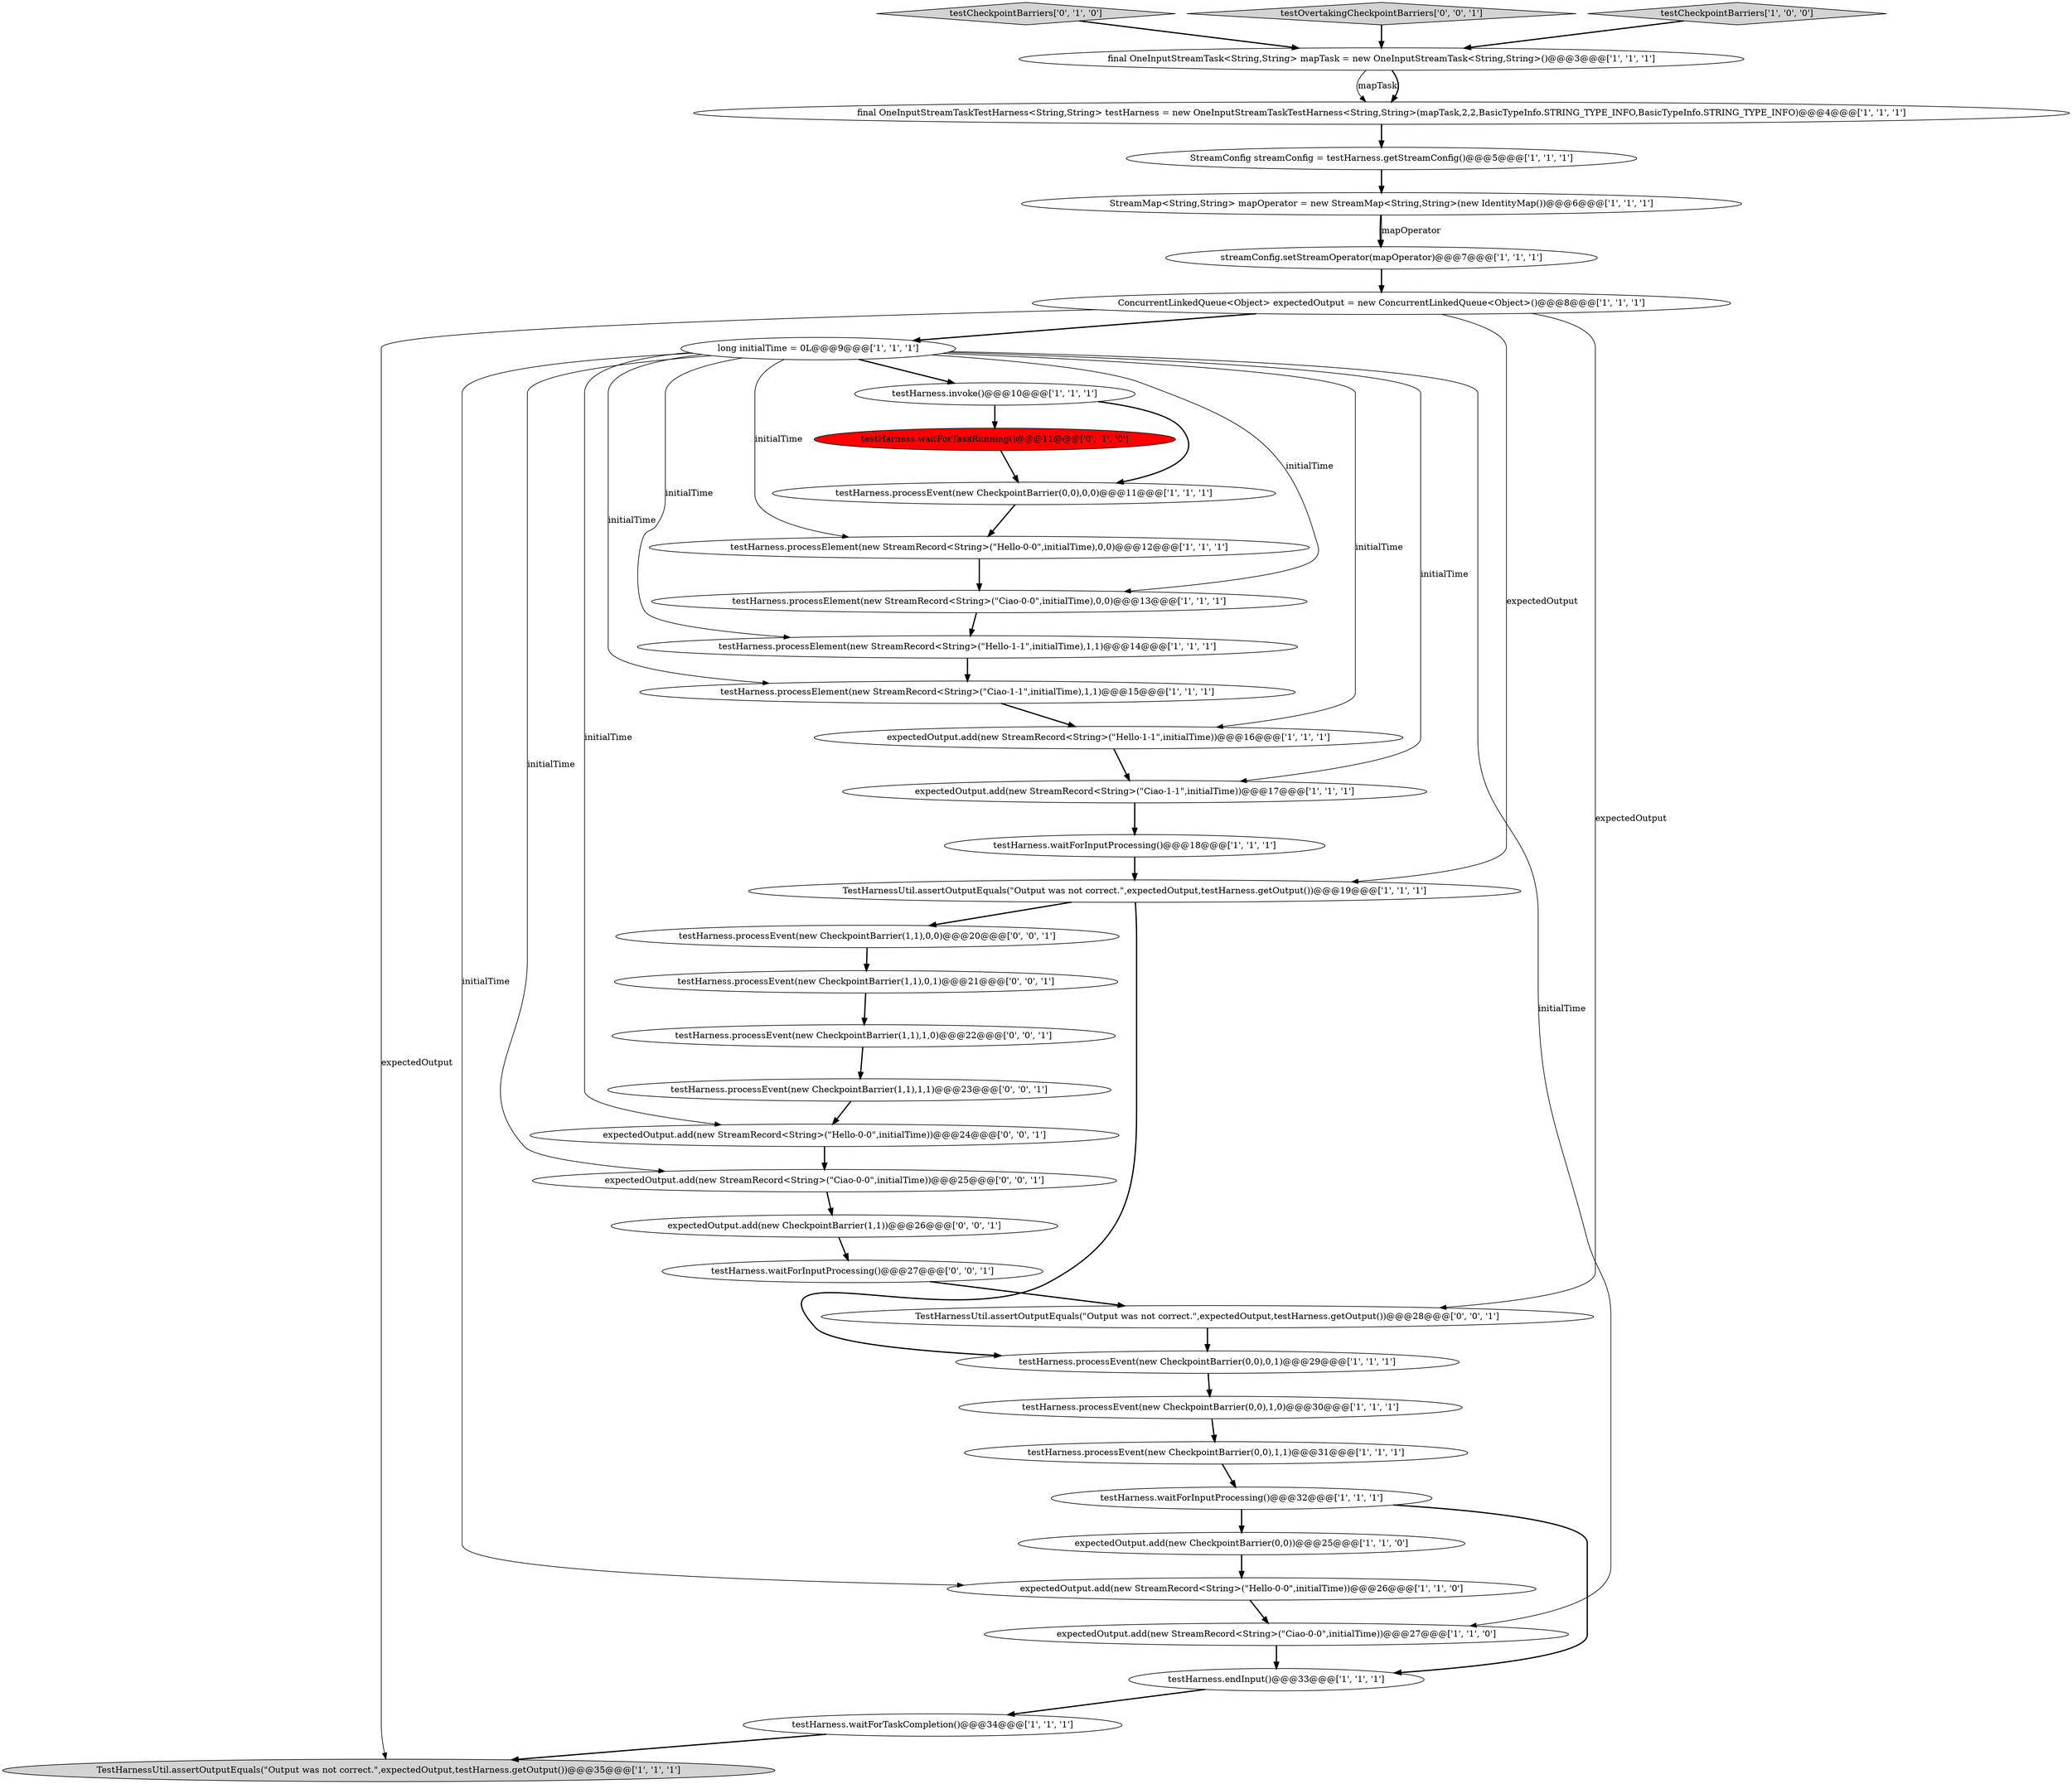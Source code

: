 digraph {
9 [style = filled, label = "TestHarnessUtil.assertOutputEquals(\"Output was not correct.\",expectedOutput,testHarness.getOutput())@@@19@@@['1', '1', '1']", fillcolor = white, shape = ellipse image = "AAA0AAABBB1BBB"];
24 [style = filled, label = "ConcurrentLinkedQueue<Object> expectedOutput = new ConcurrentLinkedQueue<Object>()@@@8@@@['1', '1', '1']", fillcolor = white, shape = ellipse image = "AAA0AAABBB1BBB"];
10 [style = filled, label = "final OneInputStreamTask<String,String> mapTask = new OneInputStreamTask<String,String>()@@@3@@@['1', '1', '1']", fillcolor = white, shape = ellipse image = "AAA0AAABBB1BBB"];
32 [style = filled, label = "expectedOutput.add(new CheckpointBarrier(1,1))@@@26@@@['0', '0', '1']", fillcolor = white, shape = ellipse image = "AAA0AAABBB3BBB"];
1 [style = filled, label = "testHarness.waitForInputProcessing()@@@32@@@['1', '1', '1']", fillcolor = white, shape = ellipse image = "AAA0AAABBB1BBB"];
27 [style = filled, label = "TestHarnessUtil.assertOutputEquals(\"Output was not correct.\",expectedOutput,testHarness.getOutput())@@@35@@@['1', '1', '1']", fillcolor = lightgray, shape = ellipse image = "AAA0AAABBB1BBB"];
14 [style = filled, label = "expectedOutput.add(new StreamRecord<String>(\"Ciao-0-0\",initialTime))@@@27@@@['1', '1', '0']", fillcolor = white, shape = ellipse image = "AAA0AAABBB1BBB"];
0 [style = filled, label = "expectedOutput.add(new StreamRecord<String>(\"Ciao-1-1\",initialTime))@@@17@@@['1', '1', '1']", fillcolor = white, shape = ellipse image = "AAA0AAABBB1BBB"];
17 [style = filled, label = "final OneInputStreamTaskTestHarness<String,String> testHarness = new OneInputStreamTaskTestHarness<String,String>(mapTask,2,2,BasicTypeInfo.STRING_TYPE_INFO,BasicTypeInfo.STRING_TYPE_INFO)@@@4@@@['1', '1', '1']", fillcolor = white, shape = ellipse image = "AAA0AAABBB1BBB"];
29 [style = filled, label = "testCheckpointBarriers['0', '1', '0']", fillcolor = lightgray, shape = diamond image = "AAA0AAABBB2BBB"];
38 [style = filled, label = "expectedOutput.add(new StreamRecord<String>(\"Hello-0-0\",initialTime))@@@24@@@['0', '0', '1']", fillcolor = white, shape = ellipse image = "AAA0AAABBB3BBB"];
15 [style = filled, label = "testHarness.waitForInputProcessing()@@@18@@@['1', '1', '1']", fillcolor = white, shape = ellipse image = "AAA0AAABBB1BBB"];
34 [style = filled, label = "testHarness.processEvent(new CheckpointBarrier(1,1),1,1)@@@23@@@['0', '0', '1']", fillcolor = white, shape = ellipse image = "AAA0AAABBB3BBB"];
37 [style = filled, label = "testOvertakingCheckpointBarriers['0', '0', '1']", fillcolor = lightgray, shape = diamond image = "AAA0AAABBB3BBB"];
18 [style = filled, label = "long initialTime = 0L@@@9@@@['1', '1', '1']", fillcolor = white, shape = ellipse image = "AAA0AAABBB1BBB"];
7 [style = filled, label = "testHarness.processElement(new StreamRecord<String>(\"Hello-0-0\",initialTime),0,0)@@@12@@@['1', '1', '1']", fillcolor = white, shape = ellipse image = "AAA0AAABBB1BBB"];
28 [style = filled, label = "testHarness.waitForTaskRunning()@@@11@@@['0', '1', '0']", fillcolor = red, shape = ellipse image = "AAA1AAABBB2BBB"];
30 [style = filled, label = "testHarness.processEvent(new CheckpointBarrier(1,1),0,0)@@@20@@@['0', '0', '1']", fillcolor = white, shape = ellipse image = "AAA0AAABBB3BBB"];
20 [style = filled, label = "streamConfig.setStreamOperator(mapOperator)@@@7@@@['1', '1', '1']", fillcolor = white, shape = ellipse image = "AAA0AAABBB1BBB"];
23 [style = filled, label = "StreamMap<String,String> mapOperator = new StreamMap<String,String>(new IdentityMap())@@@6@@@['1', '1', '1']", fillcolor = white, shape = ellipse image = "AAA0AAABBB1BBB"];
39 [style = filled, label = "testHarness.processEvent(new CheckpointBarrier(1,1),1,0)@@@22@@@['0', '0', '1']", fillcolor = white, shape = ellipse image = "AAA0AAABBB3BBB"];
4 [style = filled, label = "testHarness.processElement(new StreamRecord<String>(\"Hello-1-1\",initialTime),1,1)@@@14@@@['1', '1', '1']", fillcolor = white, shape = ellipse image = "AAA0AAABBB1BBB"];
13 [style = filled, label = "testHarness.processEvent(new CheckpointBarrier(0,0),1,1)@@@31@@@['1', '1', '1']", fillcolor = white, shape = ellipse image = "AAA0AAABBB1BBB"];
5 [style = filled, label = "expectedOutput.add(new CheckpointBarrier(0,0))@@@25@@@['1', '1', '0']", fillcolor = white, shape = ellipse image = "AAA0AAABBB1BBB"];
12 [style = filled, label = "testHarness.processEvent(new CheckpointBarrier(0,0),1,0)@@@30@@@['1', '1', '1']", fillcolor = white, shape = ellipse image = "AAA0AAABBB1BBB"];
2 [style = filled, label = "testHarness.processElement(new StreamRecord<String>(\"Ciao-0-0\",initialTime),0,0)@@@13@@@['1', '1', '1']", fillcolor = white, shape = ellipse image = "AAA0AAABBB1BBB"];
36 [style = filled, label = "testHarness.processEvent(new CheckpointBarrier(1,1),0,1)@@@21@@@['0', '0', '1']", fillcolor = white, shape = ellipse image = "AAA0AAABBB3BBB"];
3 [style = filled, label = "testHarness.endInput()@@@33@@@['1', '1', '1']", fillcolor = white, shape = ellipse image = "AAA0AAABBB1BBB"];
25 [style = filled, label = "expectedOutput.add(new StreamRecord<String>(\"Hello-1-1\",initialTime))@@@16@@@['1', '1', '1']", fillcolor = white, shape = ellipse image = "AAA0AAABBB1BBB"];
11 [style = filled, label = "testHarness.processEvent(new CheckpointBarrier(0,0),0,0)@@@11@@@['1', '1', '1']", fillcolor = white, shape = ellipse image = "AAA0AAABBB1BBB"];
16 [style = filled, label = "testHarness.processElement(new StreamRecord<String>(\"Ciao-1-1\",initialTime),1,1)@@@15@@@['1', '1', '1']", fillcolor = white, shape = ellipse image = "AAA0AAABBB1BBB"];
26 [style = filled, label = "testHarness.processEvent(new CheckpointBarrier(0,0),0,1)@@@29@@@['1', '1', '1']", fillcolor = white, shape = ellipse image = "AAA0AAABBB1BBB"];
6 [style = filled, label = "testHarness.waitForTaskCompletion()@@@34@@@['1', '1', '1']", fillcolor = white, shape = ellipse image = "AAA0AAABBB1BBB"];
35 [style = filled, label = "expectedOutput.add(new StreamRecord<String>(\"Ciao-0-0\",initialTime))@@@25@@@['0', '0', '1']", fillcolor = white, shape = ellipse image = "AAA0AAABBB3BBB"];
22 [style = filled, label = "expectedOutput.add(new StreamRecord<String>(\"Hello-0-0\",initialTime))@@@26@@@['1', '1', '0']", fillcolor = white, shape = ellipse image = "AAA0AAABBB1BBB"];
19 [style = filled, label = "StreamConfig streamConfig = testHarness.getStreamConfig()@@@5@@@['1', '1', '1']", fillcolor = white, shape = ellipse image = "AAA0AAABBB1BBB"];
31 [style = filled, label = "testHarness.waitForInputProcessing()@@@27@@@['0', '0', '1']", fillcolor = white, shape = ellipse image = "AAA0AAABBB3BBB"];
33 [style = filled, label = "TestHarnessUtil.assertOutputEquals(\"Output was not correct.\",expectedOutput,testHarness.getOutput())@@@28@@@['0', '0', '1']", fillcolor = white, shape = ellipse image = "AAA0AAABBB3BBB"];
21 [style = filled, label = "testHarness.invoke()@@@10@@@['1', '1', '1']", fillcolor = white, shape = ellipse image = "AAA0AAABBB1BBB"];
8 [style = filled, label = "testCheckpointBarriers['1', '0', '0']", fillcolor = lightgray, shape = diamond image = "AAA0AAABBB1BBB"];
25->0 [style = bold, label=""];
10->17 [style = solid, label="mapTask"];
1->5 [style = bold, label=""];
14->3 [style = bold, label=""];
8->10 [style = bold, label=""];
23->20 [style = bold, label=""];
18->0 [style = solid, label="initialTime"];
37->10 [style = bold, label=""];
39->34 [style = bold, label=""];
28->11 [style = bold, label=""];
1->3 [style = bold, label=""];
35->32 [style = bold, label=""];
3->6 [style = bold, label=""];
16->25 [style = bold, label=""];
10->17 [style = bold, label=""];
9->30 [style = bold, label=""];
30->36 [style = bold, label=""];
24->18 [style = bold, label=""];
2->4 [style = bold, label=""];
17->19 [style = bold, label=""];
0->15 [style = bold, label=""];
13->1 [style = bold, label=""];
36->39 [style = bold, label=""];
21->28 [style = bold, label=""];
33->26 [style = bold, label=""];
9->26 [style = bold, label=""];
18->16 [style = solid, label="initialTime"];
12->13 [style = bold, label=""];
18->2 [style = solid, label="initialTime"];
18->4 [style = solid, label="initialTime"];
18->38 [style = solid, label="initialTime"];
26->12 [style = bold, label=""];
6->27 [style = bold, label=""];
23->20 [style = solid, label="mapOperator"];
21->11 [style = bold, label=""];
18->7 [style = solid, label="initialTime"];
18->14 [style = solid, label="initialTime"];
7->2 [style = bold, label=""];
15->9 [style = bold, label=""];
19->23 [style = bold, label=""];
31->33 [style = bold, label=""];
18->35 [style = solid, label="initialTime"];
18->22 [style = solid, label="initialTime"];
18->25 [style = solid, label="initialTime"];
29->10 [style = bold, label=""];
24->33 [style = solid, label="expectedOutput"];
18->21 [style = bold, label=""];
34->38 [style = bold, label=""];
24->9 [style = solid, label="expectedOutput"];
20->24 [style = bold, label=""];
22->14 [style = bold, label=""];
38->35 [style = bold, label=""];
5->22 [style = bold, label=""];
32->31 [style = bold, label=""];
11->7 [style = bold, label=""];
4->16 [style = bold, label=""];
24->27 [style = solid, label="expectedOutput"];
}
